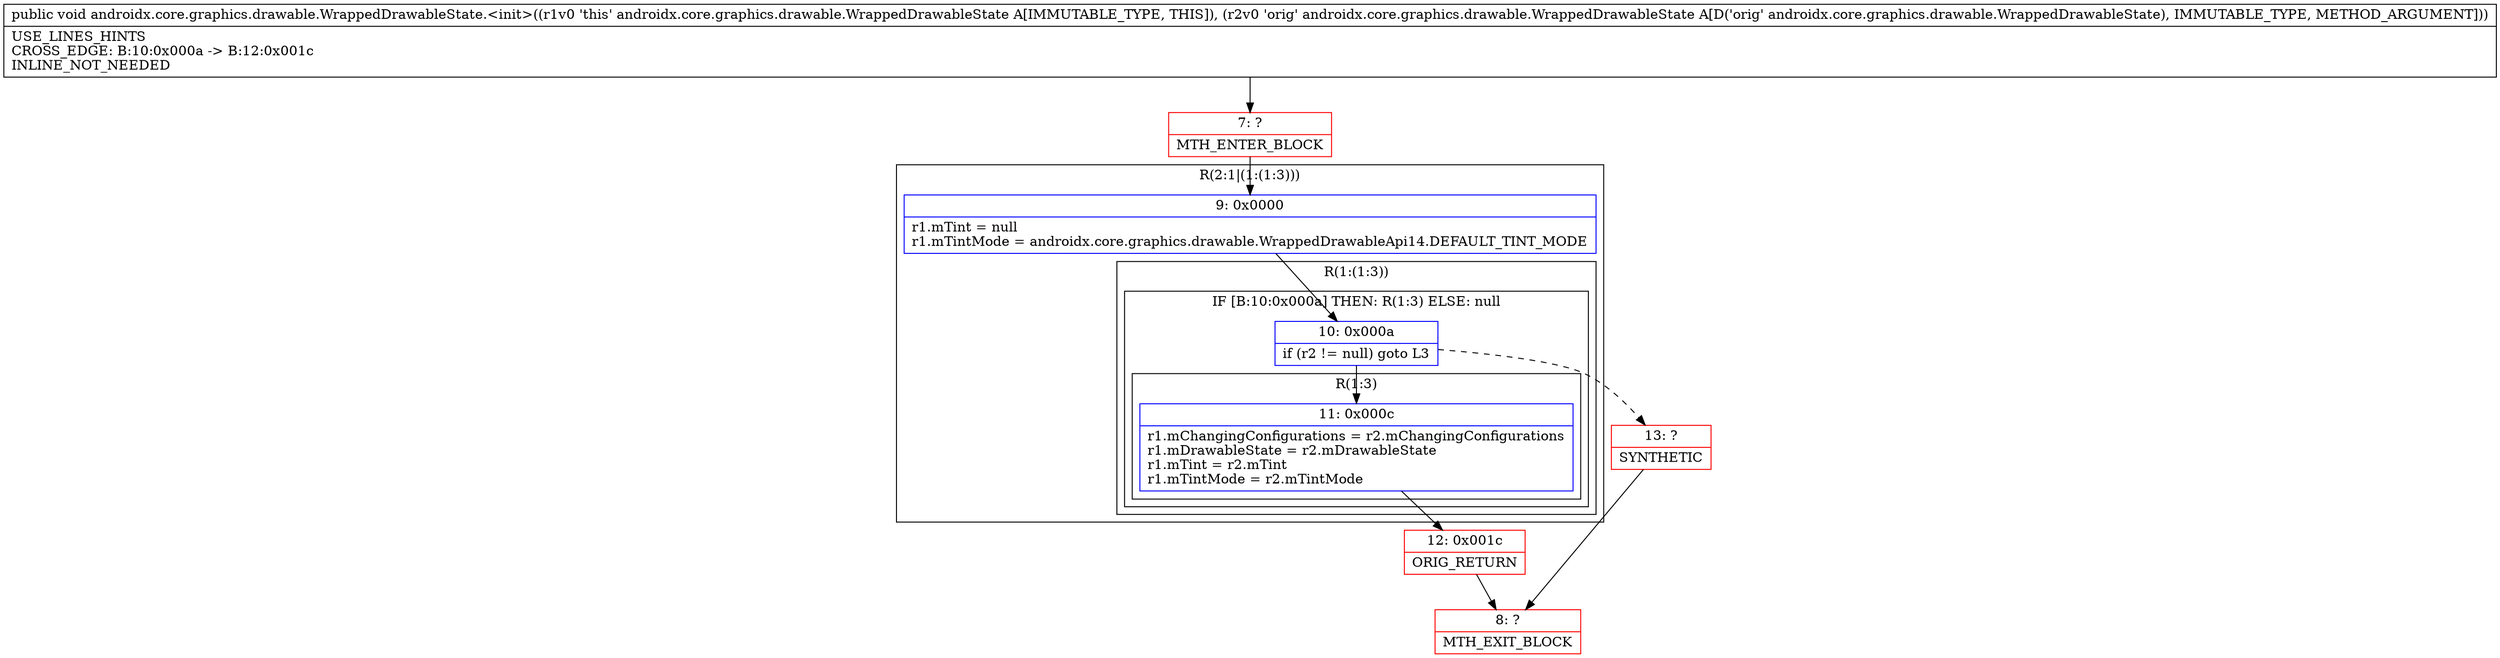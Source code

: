 digraph "CFG forandroidx.core.graphics.drawable.WrappedDrawableState.\<init\>(Landroidx\/core\/graphics\/drawable\/WrappedDrawableState;)V" {
subgraph cluster_Region_998732350 {
label = "R(2:1|(1:(1:3)))";
node [shape=record,color=blue];
Node_9 [shape=record,label="{9\:\ 0x0000|r1.mTint = null\lr1.mTintMode = androidx.core.graphics.drawable.WrappedDrawableApi14.DEFAULT_TINT_MODE\l}"];
subgraph cluster_Region_2054012861 {
label = "R(1:(1:3))";
node [shape=record,color=blue];
subgraph cluster_IfRegion_2051032177 {
label = "IF [B:10:0x000a] THEN: R(1:3) ELSE: null";
node [shape=record,color=blue];
Node_10 [shape=record,label="{10\:\ 0x000a|if (r2 != null) goto L3\l}"];
subgraph cluster_Region_4651518 {
label = "R(1:3)";
node [shape=record,color=blue];
Node_11 [shape=record,label="{11\:\ 0x000c|r1.mChangingConfigurations = r2.mChangingConfigurations\lr1.mDrawableState = r2.mDrawableState\lr1.mTint = r2.mTint\lr1.mTintMode = r2.mTintMode\l}"];
}
}
}
}
Node_7 [shape=record,color=red,label="{7\:\ ?|MTH_ENTER_BLOCK\l}"];
Node_12 [shape=record,color=red,label="{12\:\ 0x001c|ORIG_RETURN\l}"];
Node_8 [shape=record,color=red,label="{8\:\ ?|MTH_EXIT_BLOCK\l}"];
Node_13 [shape=record,color=red,label="{13\:\ ?|SYNTHETIC\l}"];
MethodNode[shape=record,label="{public void androidx.core.graphics.drawable.WrappedDrawableState.\<init\>((r1v0 'this' androidx.core.graphics.drawable.WrappedDrawableState A[IMMUTABLE_TYPE, THIS]), (r2v0 'orig' androidx.core.graphics.drawable.WrappedDrawableState A[D('orig' androidx.core.graphics.drawable.WrappedDrawableState), IMMUTABLE_TYPE, METHOD_ARGUMENT]))  | USE_LINES_HINTS\lCROSS_EDGE: B:10:0x000a \-\> B:12:0x001c\lINLINE_NOT_NEEDED\l}"];
MethodNode -> Node_7;Node_9 -> Node_10;
Node_10 -> Node_11;
Node_10 -> Node_13[style=dashed];
Node_11 -> Node_12;
Node_7 -> Node_9;
Node_12 -> Node_8;
Node_13 -> Node_8;
}

